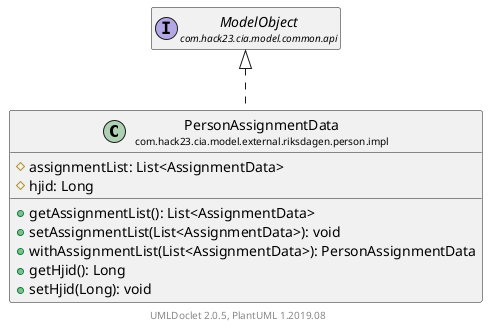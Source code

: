 @startuml
    set namespaceSeparator none
    hide empty fields
    hide empty methods

    class "<size:14>PersonAssignmentData\n<size:10>com.hack23.cia.model.external.riksdagen.person.impl" as com.hack23.cia.model.external.riksdagen.person.impl.PersonAssignmentData [[PersonAssignmentData.html]] {
        #assignmentList: List<AssignmentData>
        #hjid: Long
        +getAssignmentList(): List<AssignmentData>
        +setAssignmentList(List<AssignmentData>): void
        +withAssignmentList(List<AssignmentData>): PersonAssignmentData
        +getHjid(): Long
        +setHjid(Long): void
    }

    interface "<size:14>ModelObject\n<size:10>com.hack23.cia.model.common.api" as com.hack23.cia.model.common.api.ModelObject

    com.hack23.cia.model.common.api.ModelObject <|.. com.hack23.cia.model.external.riksdagen.person.impl.PersonAssignmentData

    center footer UMLDoclet 2.0.5, PlantUML 1.2019.08
@enduml
